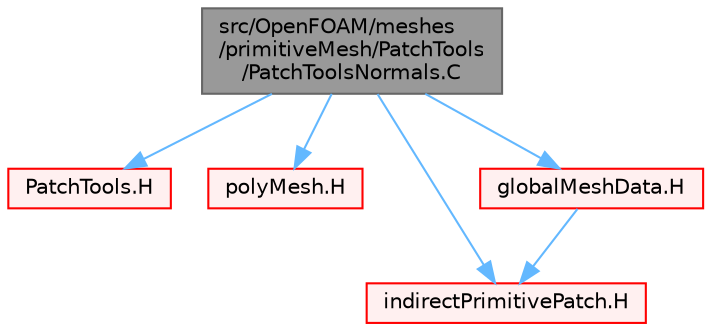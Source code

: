 digraph "src/OpenFOAM/meshes/primitiveMesh/PatchTools/PatchToolsNormals.C"
{
 // LATEX_PDF_SIZE
  bgcolor="transparent";
  edge [fontname=Helvetica,fontsize=10,labelfontname=Helvetica,labelfontsize=10];
  node [fontname=Helvetica,fontsize=10,shape=box,height=0.2,width=0.4];
  Node1 [id="Node000001",label="src/OpenFOAM/meshes\l/primitiveMesh/PatchTools\l/PatchToolsNormals.C",height=0.2,width=0.4,color="gray40", fillcolor="grey60", style="filled", fontcolor="black",tooltip=" "];
  Node1 -> Node2 [id="edge1_Node000001_Node000002",color="steelblue1",style="solid",tooltip=" "];
  Node2 [id="Node000002",label="PatchTools.H",height=0.2,width=0.4,color="red", fillcolor="#FFF0F0", style="filled",URL="$PatchTools_8H.html",tooltip=" "];
  Node1 -> Node223 [id="edge2_Node000001_Node000223",color="steelblue1",style="solid",tooltip=" "];
  Node223 [id="Node000223",label="polyMesh.H",height=0.2,width=0.4,color="red", fillcolor="#FFF0F0", style="filled",URL="$polyMesh_8H.html",tooltip=" "];
  Node1 -> Node285 [id="edge3_Node000001_Node000285",color="steelblue1",style="solid",tooltip=" "];
  Node285 [id="Node000285",label="indirectPrimitivePatch.H",height=0.2,width=0.4,color="red", fillcolor="#FFF0F0", style="filled",URL="$indirectPrimitivePatch_8H.html",tooltip=" "];
  Node1 -> Node286 [id="edge4_Node000001_Node000286",color="steelblue1",style="solid",tooltip=" "];
  Node286 [id="Node000286",label="globalMeshData.H",height=0.2,width=0.4,color="red", fillcolor="#FFF0F0", style="filled",URL="$globalMeshData_8H.html",tooltip=" "];
  Node286 -> Node285 [id="edge5_Node000286_Node000285",color="steelblue1",style="solid",tooltip=" "];
}
